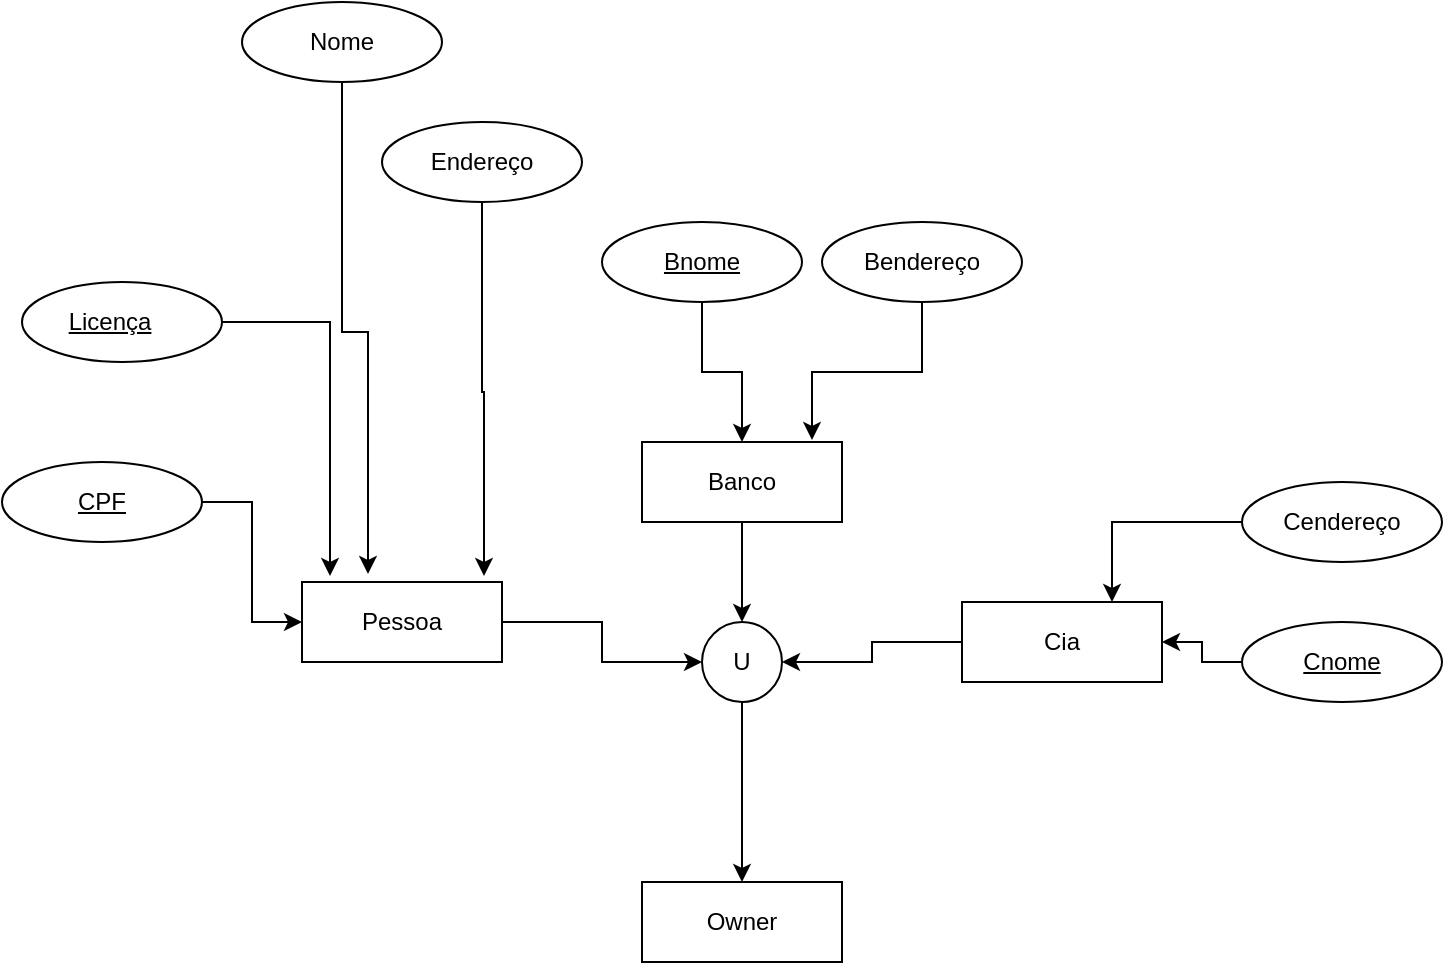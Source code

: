 <mxfile version="25.0.3">
  <diagram name="Página-1" id="BoyiG5m2CKfIbixUMWok">
    <mxGraphModel dx="1434" dy="835" grid="1" gridSize="10" guides="1" tooltips="1" connect="1" arrows="1" fold="1" page="1" pageScale="1" pageWidth="827" pageHeight="1169" math="0" shadow="0">
      <root>
        <mxCell id="0" />
        <mxCell id="1" parent="0" />
        <mxCell id="iA342ZPhZPlneEJbUQlC-6" style="edgeStyle=orthogonalEdgeStyle;rounded=0;orthogonalLoop=1;jettySize=auto;html=1;entryX=0;entryY=0.5;entryDx=0;entryDy=0;" edge="1" parent="1" source="iA342ZPhZPlneEJbUQlC-1" target="iA342ZPhZPlneEJbUQlC-4">
          <mxGeometry relative="1" as="geometry" />
        </mxCell>
        <mxCell id="iA342ZPhZPlneEJbUQlC-1" value="Pessoa" style="whiteSpace=wrap;html=1;align=center;" vertex="1" parent="1">
          <mxGeometry x="170" y="350" width="100" height="40" as="geometry" />
        </mxCell>
        <mxCell id="iA342ZPhZPlneEJbUQlC-7" style="edgeStyle=orthogonalEdgeStyle;rounded=0;orthogonalLoop=1;jettySize=auto;html=1;entryX=0.5;entryY=0;entryDx=0;entryDy=0;" edge="1" parent="1" source="iA342ZPhZPlneEJbUQlC-2" target="iA342ZPhZPlneEJbUQlC-4">
          <mxGeometry relative="1" as="geometry" />
        </mxCell>
        <mxCell id="iA342ZPhZPlneEJbUQlC-2" value="Banco" style="whiteSpace=wrap;html=1;align=center;" vertex="1" parent="1">
          <mxGeometry x="340" y="280" width="100" height="40" as="geometry" />
        </mxCell>
        <mxCell id="iA342ZPhZPlneEJbUQlC-5" style="edgeStyle=orthogonalEdgeStyle;rounded=0;orthogonalLoop=1;jettySize=auto;html=1;" edge="1" parent="1" source="iA342ZPhZPlneEJbUQlC-3" target="iA342ZPhZPlneEJbUQlC-4">
          <mxGeometry relative="1" as="geometry" />
        </mxCell>
        <mxCell id="iA342ZPhZPlneEJbUQlC-3" value="Cia" style="whiteSpace=wrap;html=1;align=center;" vertex="1" parent="1">
          <mxGeometry x="500" y="360" width="100" height="40" as="geometry" />
        </mxCell>
        <mxCell id="iA342ZPhZPlneEJbUQlC-10" value="" style="edgeStyle=orthogonalEdgeStyle;rounded=0;orthogonalLoop=1;jettySize=auto;html=1;" edge="1" parent="1" source="iA342ZPhZPlneEJbUQlC-4" target="iA342ZPhZPlneEJbUQlC-8">
          <mxGeometry relative="1" as="geometry" />
        </mxCell>
        <mxCell id="iA342ZPhZPlneEJbUQlC-4" value="U" style="ellipse;whiteSpace=wrap;html=1;aspect=fixed;" vertex="1" parent="1">
          <mxGeometry x="370" y="370" width="40" height="40" as="geometry" />
        </mxCell>
        <mxCell id="iA342ZPhZPlneEJbUQlC-8" value="Owner" style="whiteSpace=wrap;html=1;align=center;" vertex="1" parent="1">
          <mxGeometry x="340" y="500" width="100" height="40" as="geometry" />
        </mxCell>
        <mxCell id="iA342ZPhZPlneEJbUQlC-15" style="edgeStyle=orthogonalEdgeStyle;rounded=0;orthogonalLoop=1;jettySize=auto;html=1;entryX=0;entryY=0.5;entryDx=0;entryDy=0;" edge="1" parent="1" source="iA342ZPhZPlneEJbUQlC-13" target="iA342ZPhZPlneEJbUQlC-1">
          <mxGeometry relative="1" as="geometry" />
        </mxCell>
        <mxCell id="iA342ZPhZPlneEJbUQlC-13" value="CPF" style="ellipse;whiteSpace=wrap;html=1;align=center;fontStyle=4;" vertex="1" parent="1">
          <mxGeometry x="20" y="290" width="100" height="40" as="geometry" />
        </mxCell>
        <mxCell id="iA342ZPhZPlneEJbUQlC-16" value="Licença&lt;span style=&quot;white-space: pre;&quot;&gt;&#x9;&lt;/span&gt;" style="ellipse;whiteSpace=wrap;html=1;align=center;fontStyle=4;" vertex="1" parent="1">
          <mxGeometry x="30" y="200" width="100" height="40" as="geometry" />
        </mxCell>
        <mxCell id="iA342ZPhZPlneEJbUQlC-20" style="edgeStyle=orthogonalEdgeStyle;rounded=0;orthogonalLoop=1;jettySize=auto;html=1;entryX=0.14;entryY=-0.075;entryDx=0;entryDy=0;entryPerimeter=0;" edge="1" parent="1" source="iA342ZPhZPlneEJbUQlC-16" target="iA342ZPhZPlneEJbUQlC-1">
          <mxGeometry relative="1" as="geometry" />
        </mxCell>
        <mxCell id="iA342ZPhZPlneEJbUQlC-23" value="Nome" style="ellipse;whiteSpace=wrap;html=1;align=center;" vertex="1" parent="1">
          <mxGeometry x="140" y="60" width="100" height="40" as="geometry" />
        </mxCell>
        <mxCell id="iA342ZPhZPlneEJbUQlC-24" value="Endereço" style="ellipse;whiteSpace=wrap;html=1;align=center;" vertex="1" parent="1">
          <mxGeometry x="210" y="120" width="100" height="40" as="geometry" />
        </mxCell>
        <mxCell id="iA342ZPhZPlneEJbUQlC-25" value="Bendereço" style="ellipse;whiteSpace=wrap;html=1;align=center;" vertex="1" parent="1">
          <mxGeometry x="430" y="170" width="100" height="40" as="geometry" />
        </mxCell>
        <mxCell id="iA342ZPhZPlneEJbUQlC-27" style="edgeStyle=orthogonalEdgeStyle;rounded=0;orthogonalLoop=1;jettySize=auto;html=1;entryX=0.91;entryY=-0.075;entryDx=0;entryDy=0;entryPerimeter=0;" edge="1" parent="1" source="iA342ZPhZPlneEJbUQlC-24" target="iA342ZPhZPlneEJbUQlC-1">
          <mxGeometry relative="1" as="geometry" />
        </mxCell>
        <mxCell id="iA342ZPhZPlneEJbUQlC-28" style="edgeStyle=orthogonalEdgeStyle;rounded=0;orthogonalLoop=1;jettySize=auto;html=1;entryX=0.33;entryY=-0.1;entryDx=0;entryDy=0;entryPerimeter=0;" edge="1" parent="1" source="iA342ZPhZPlneEJbUQlC-23" target="iA342ZPhZPlneEJbUQlC-1">
          <mxGeometry relative="1" as="geometry" />
        </mxCell>
        <mxCell id="iA342ZPhZPlneEJbUQlC-31" value="" style="edgeStyle=orthogonalEdgeStyle;rounded=0;orthogonalLoop=1;jettySize=auto;html=1;" edge="1" parent="1" source="iA342ZPhZPlneEJbUQlC-29" target="iA342ZPhZPlneEJbUQlC-2">
          <mxGeometry relative="1" as="geometry" />
        </mxCell>
        <mxCell id="iA342ZPhZPlneEJbUQlC-29" value="Bnome" style="ellipse;whiteSpace=wrap;html=1;align=center;fontStyle=4;" vertex="1" parent="1">
          <mxGeometry x="320" y="170" width="100" height="40" as="geometry" />
        </mxCell>
        <mxCell id="iA342ZPhZPlneEJbUQlC-32" style="edgeStyle=orthogonalEdgeStyle;rounded=0;orthogonalLoop=1;jettySize=auto;html=1;entryX=0.85;entryY=-0.025;entryDx=0;entryDy=0;entryPerimeter=0;" edge="1" parent="1" source="iA342ZPhZPlneEJbUQlC-25" target="iA342ZPhZPlneEJbUQlC-2">
          <mxGeometry relative="1" as="geometry" />
        </mxCell>
        <mxCell id="iA342ZPhZPlneEJbUQlC-36" style="edgeStyle=orthogonalEdgeStyle;rounded=0;orthogonalLoop=1;jettySize=auto;html=1;entryX=0.75;entryY=0;entryDx=0;entryDy=0;" edge="1" parent="1" source="iA342ZPhZPlneEJbUQlC-33" target="iA342ZPhZPlneEJbUQlC-3">
          <mxGeometry relative="1" as="geometry" />
        </mxCell>
        <mxCell id="iA342ZPhZPlneEJbUQlC-33" value="Cendereço" style="ellipse;whiteSpace=wrap;html=1;align=center;" vertex="1" parent="1">
          <mxGeometry x="640" y="300" width="100" height="40" as="geometry" />
        </mxCell>
        <mxCell id="iA342ZPhZPlneEJbUQlC-35" value="" style="edgeStyle=orthogonalEdgeStyle;rounded=0;orthogonalLoop=1;jettySize=auto;html=1;" edge="1" parent="1" source="iA342ZPhZPlneEJbUQlC-34" target="iA342ZPhZPlneEJbUQlC-3">
          <mxGeometry relative="1" as="geometry" />
        </mxCell>
        <mxCell id="iA342ZPhZPlneEJbUQlC-34" value="Cnome" style="ellipse;whiteSpace=wrap;html=1;align=center;fontStyle=4;" vertex="1" parent="1">
          <mxGeometry x="640" y="370" width="100" height="40" as="geometry" />
        </mxCell>
      </root>
    </mxGraphModel>
  </diagram>
</mxfile>
